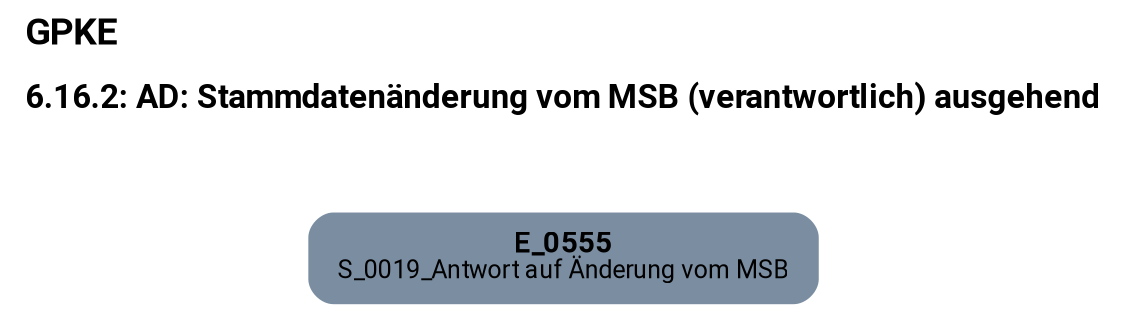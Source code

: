 digraph D {
    labelloc="t";
    label=<<B><FONT POINT-SIZE="18">GPKE</FONT></B><BR align="left"/><BR/><B><FONT POINT-SIZE="16">6.16.2: AD: Stammdatenänderung vom MSB (verantwortlich) ausgehend</FONT></B><BR align="left"/><BR/><BR/><BR/>>;
    ratio="compress";
    concentrate=true;
    pack=true;
    rankdir=TB;
    packmode="array";
    size="20,20";
    "Empty" [margin="0.2,0.12", shape=box, style="filled,rounded", penwidth=0.0, fillcolor="#7a8da1", label=<<B>E_0555</B><BR align="center"/><FONT point-size="12">S_0019_Antwort auf Änderung vom MSB</FONT><BR align="center"/>>, fontname="Roboto, sans-serif"];


    bgcolor="transparent";
fontname="Roboto, sans-serif";
}